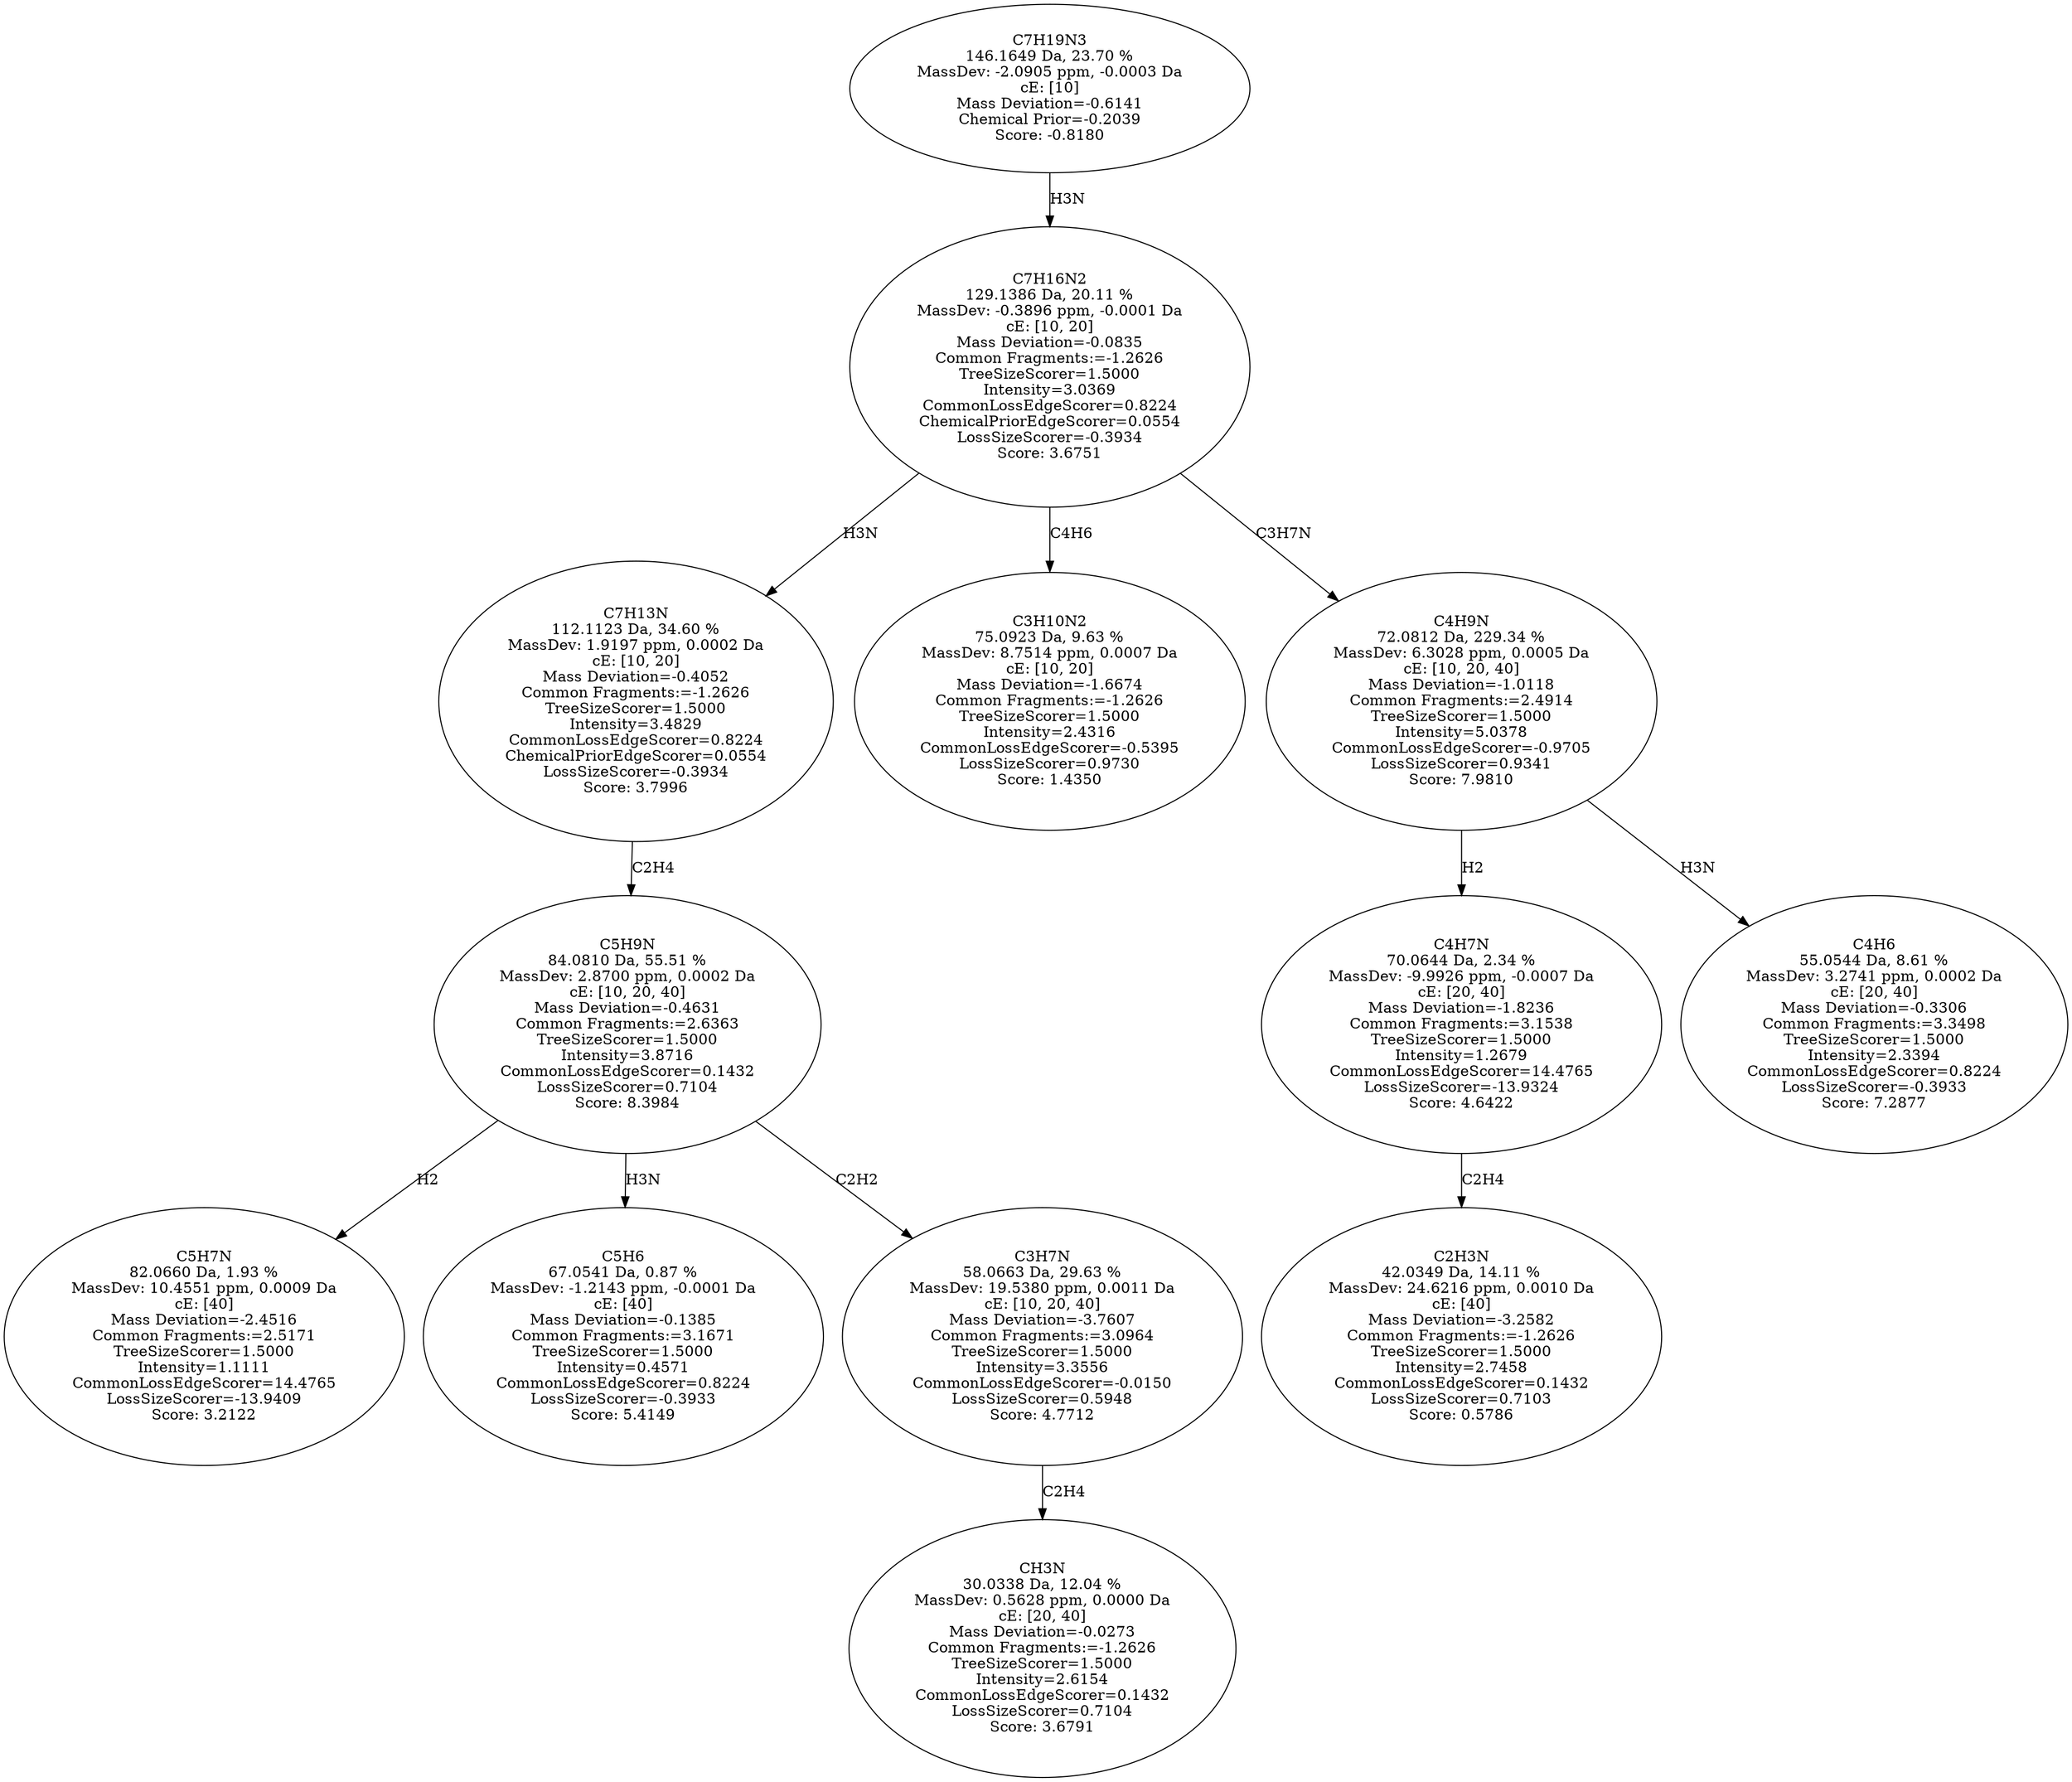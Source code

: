 strict digraph {
v1 [label="C5H7N\n82.0660 Da, 1.93 %\nMassDev: 10.4551 ppm, 0.0009 Da\ncE: [40]\nMass Deviation=-2.4516\nCommon Fragments:=2.5171\nTreeSizeScorer=1.5000\nIntensity=1.1111\nCommonLossEdgeScorer=14.4765\nLossSizeScorer=-13.9409\nScore: 3.2122"];
v2 [label="C5H6\n67.0541 Da, 0.87 %\nMassDev: -1.2143 ppm, -0.0001 Da\ncE: [40]\nMass Deviation=-0.1385\nCommon Fragments:=3.1671\nTreeSizeScorer=1.5000\nIntensity=0.4571\nCommonLossEdgeScorer=0.8224\nLossSizeScorer=-0.3933\nScore: 5.4149"];
v3 [label="CH3N\n30.0338 Da, 12.04 %\nMassDev: 0.5628 ppm, 0.0000 Da\ncE: [20, 40]\nMass Deviation=-0.0273\nCommon Fragments:=-1.2626\nTreeSizeScorer=1.5000\nIntensity=2.6154\nCommonLossEdgeScorer=0.1432\nLossSizeScorer=0.7104\nScore: 3.6791"];
v4 [label="C3H7N\n58.0663 Da, 29.63 %\nMassDev: 19.5380 ppm, 0.0011 Da\ncE: [10, 20, 40]\nMass Deviation=-3.7607\nCommon Fragments:=3.0964\nTreeSizeScorer=1.5000\nIntensity=3.3556\nCommonLossEdgeScorer=-0.0150\nLossSizeScorer=0.5948\nScore: 4.7712"];
v5 [label="C5H9N\n84.0810 Da, 55.51 %\nMassDev: 2.8700 ppm, 0.0002 Da\ncE: [10, 20, 40]\nMass Deviation=-0.4631\nCommon Fragments:=2.6363\nTreeSizeScorer=1.5000\nIntensity=3.8716\nCommonLossEdgeScorer=0.1432\nLossSizeScorer=0.7104\nScore: 8.3984"];
v6 [label="C7H13N\n112.1123 Da, 34.60 %\nMassDev: 1.9197 ppm, 0.0002 Da\ncE: [10, 20]\nMass Deviation=-0.4052\nCommon Fragments:=-1.2626\nTreeSizeScorer=1.5000\nIntensity=3.4829\nCommonLossEdgeScorer=0.8224\nChemicalPriorEdgeScorer=0.0554\nLossSizeScorer=-0.3934\nScore: 3.7996"];
v7 [label="C3H10N2\n75.0923 Da, 9.63 %\nMassDev: 8.7514 ppm, 0.0007 Da\ncE: [10, 20]\nMass Deviation=-1.6674\nCommon Fragments:=-1.2626\nTreeSizeScorer=1.5000\nIntensity=2.4316\nCommonLossEdgeScorer=-0.5395\nLossSizeScorer=0.9730\nScore: 1.4350"];
v8 [label="C2H3N\n42.0349 Da, 14.11 %\nMassDev: 24.6216 ppm, 0.0010 Da\ncE: [40]\nMass Deviation=-3.2582\nCommon Fragments:=-1.2626\nTreeSizeScorer=1.5000\nIntensity=2.7458\nCommonLossEdgeScorer=0.1432\nLossSizeScorer=0.7103\nScore: 0.5786"];
v9 [label="C4H7N\n70.0644 Da, 2.34 %\nMassDev: -9.9926 ppm, -0.0007 Da\ncE: [20, 40]\nMass Deviation=-1.8236\nCommon Fragments:=3.1538\nTreeSizeScorer=1.5000\nIntensity=1.2679\nCommonLossEdgeScorer=14.4765\nLossSizeScorer=-13.9324\nScore: 4.6422"];
v10 [label="C4H6\n55.0544 Da, 8.61 %\nMassDev: 3.2741 ppm, 0.0002 Da\ncE: [20, 40]\nMass Deviation=-0.3306\nCommon Fragments:=3.3498\nTreeSizeScorer=1.5000\nIntensity=2.3394\nCommonLossEdgeScorer=0.8224\nLossSizeScorer=-0.3933\nScore: 7.2877"];
v11 [label="C4H9N\n72.0812 Da, 229.34 %\nMassDev: 6.3028 ppm, 0.0005 Da\ncE: [10, 20, 40]\nMass Deviation=-1.0118\nCommon Fragments:=2.4914\nTreeSizeScorer=1.5000\nIntensity=5.0378\nCommonLossEdgeScorer=-0.9705\nLossSizeScorer=0.9341\nScore: 7.9810"];
v12 [label="C7H16N2\n129.1386 Da, 20.11 %\nMassDev: -0.3896 ppm, -0.0001 Da\ncE: [10, 20]\nMass Deviation=-0.0835\nCommon Fragments:=-1.2626\nTreeSizeScorer=1.5000\nIntensity=3.0369\nCommonLossEdgeScorer=0.8224\nChemicalPriorEdgeScorer=0.0554\nLossSizeScorer=-0.3934\nScore: 3.6751"];
v13 [label="C7H19N3\n146.1649 Da, 23.70 %\nMassDev: -2.0905 ppm, -0.0003 Da\ncE: [10]\nMass Deviation=-0.6141\nChemical Prior=-0.2039\nScore: -0.8180"];
v5 -> v1 [label="H2"];
v5 -> v2 [label="H3N"];
v4 -> v3 [label="C2H4"];
v5 -> v4 [label="C2H2"];
v6 -> v5 [label="C2H4"];
v12 -> v6 [label="H3N"];
v12 -> v7 [label="C4H6"];
v9 -> v8 [label="C2H4"];
v11 -> v9 [label="H2"];
v11 -> v10 [label="H3N"];
v12 -> v11 [label="C3H7N"];
v13 -> v12 [label="H3N"];
}